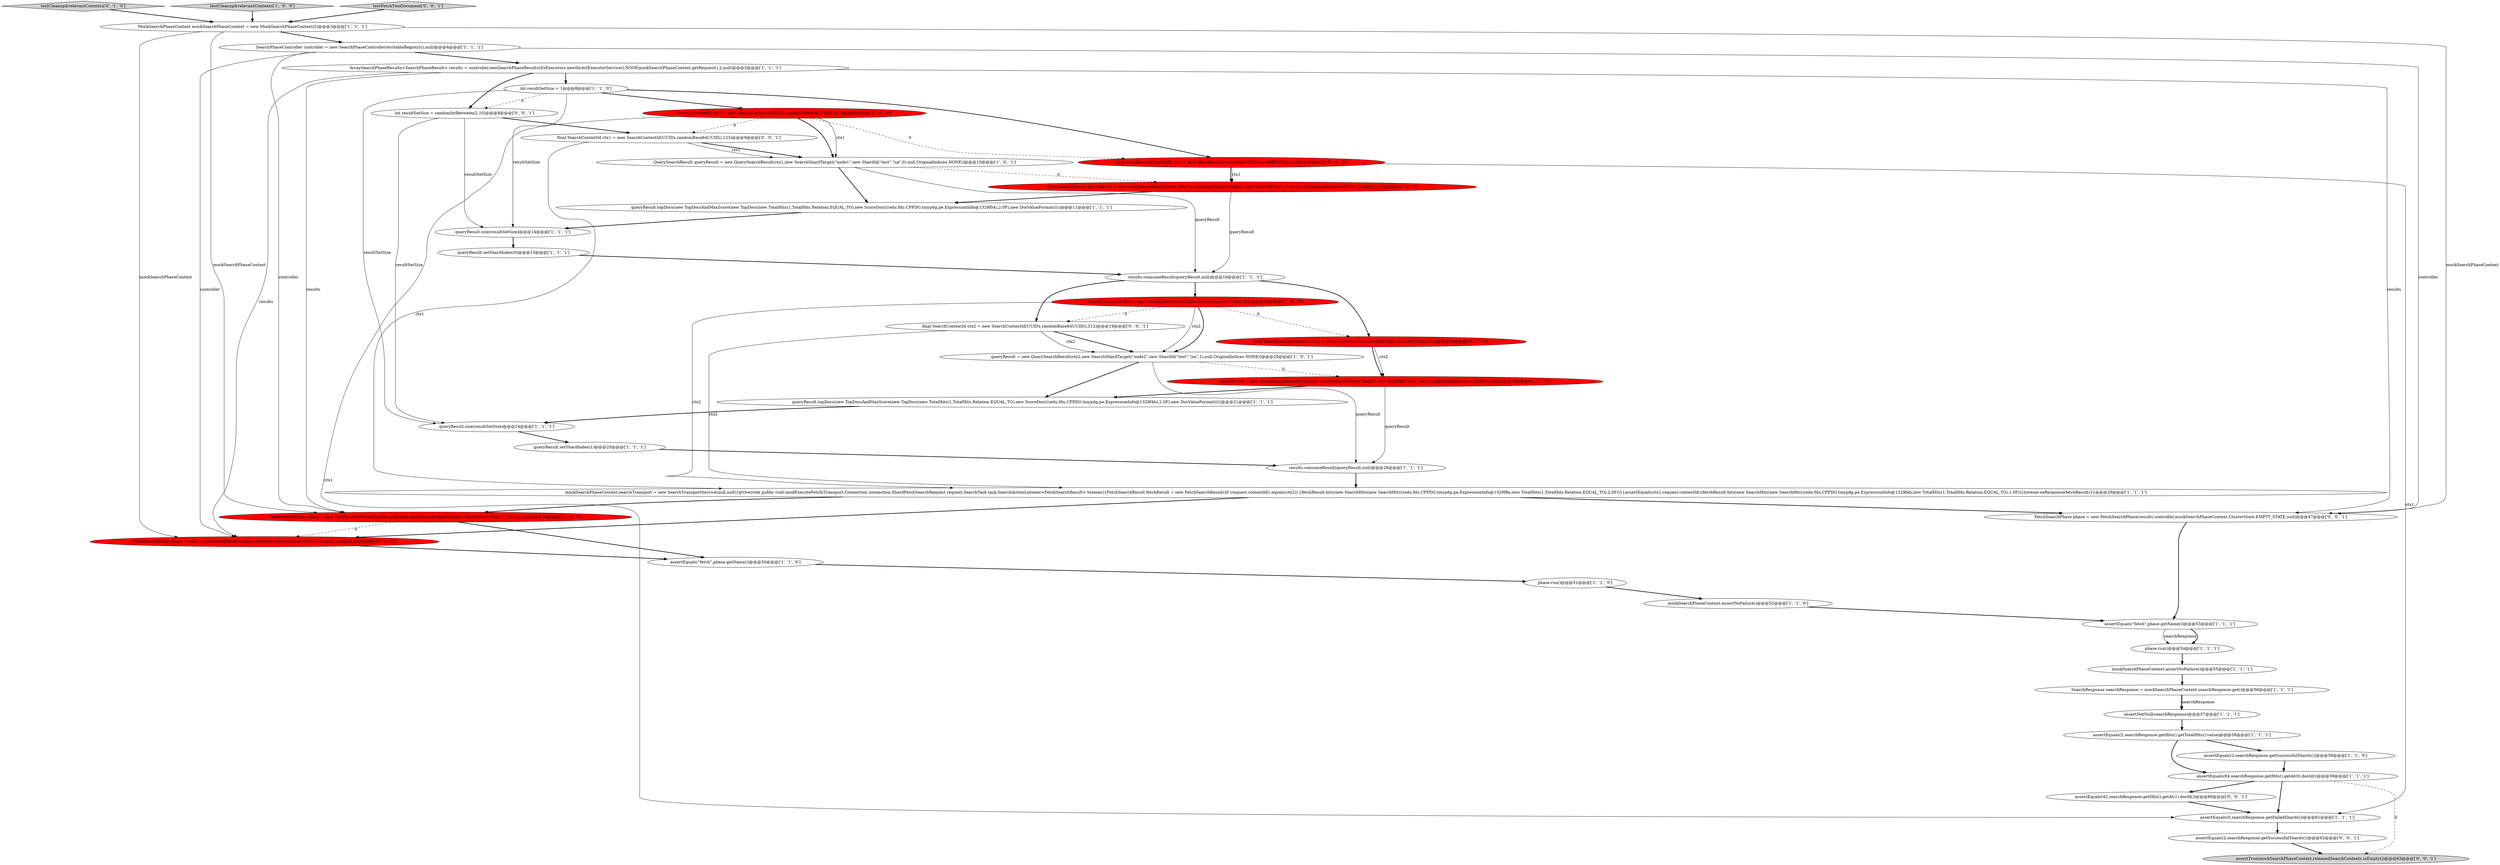 digraph {
36 [style = filled, label = "testCleanupIrrelevantContexts['0', '1', '0']", fillcolor = lightgray, shape = diamond image = "AAA0AAABBB2BBB"];
33 [style = filled, label = "final ShardSearchContextId ctx2 = new ShardSearchContextId(UUIDs.base64UUID(),321)@@@19@@@['0', '1', '0']", fillcolor = red, shape = ellipse image = "AAA1AAABBB2BBB"];
34 [style = filled, label = "final ShardSearchContextId ctx1 = new ShardSearchContextId(UUIDs.base64UUID(),123)@@@9@@@['0', '1', '0']", fillcolor = red, shape = ellipse image = "AAA1AAABBB2BBB"];
40 [style = filled, label = "final SearchContextId ctx1 = new SearchContextId(UUIDs.randomBase64UUID(),123)@@@9@@@['0', '0', '1']", fillcolor = white, shape = ellipse image = "AAA0AAABBB3BBB"];
20 [style = filled, label = "assertEquals(0,searchResponse.getFailedShards())@@@61@@@['1', '1', '1']", fillcolor = white, shape = ellipse image = "AAA0AAABBB1BBB"];
15 [style = filled, label = "queryResult.size(resultSetSize)@@@14@@@['1', '1', '1']", fillcolor = white, shape = ellipse image = "AAA0AAABBB1BBB"];
22 [style = filled, label = "queryResult.topDocs(new TopDocsAndMaxScore(new TopDocs(new TotalHits(1,TotalHits.Relation.EQUAL_TO),new ScoreDoc((((edu.fdu.CPPDG.tinypdg.pe.ExpressionInfo@1329f04),2.0F),new DocValueFormat(((()@@@11@@@['1', '1', '1']", fillcolor = white, shape = ellipse image = "AAA0AAABBB1BBB"];
5 [style = filled, label = "mockSearchPhaseContext.searchTransport = new SearchTransportService(null,null){@Override public void sendExecuteFetch(Transport.Connection connection,ShardFetchSearchRequest request,SearchTask task,SearchActionListener<FetchSearchResult> listener){FetchSearchResult fetchResult = new FetchSearchResult()if (request.contextId().equals(ctx2)) {fetchResult.hits(new SearchHits(new SearchHit((((edu.fdu.CPPDG.tinypdg.pe.ExpressionInfo@1329f8e,new TotalHits(1,TotalHits.Relation.EQUAL_TO),2.0F))}{assertEquals(ctx1,request.contextId())fetchResult.hits(new SearchHits(new SearchHit((((edu.fdu.CPPDG.tinypdg.pe.ExpressionInfo@1329fab,new TotalHits(1,TotalHits.Relation.EQUAL_TO),1.0F))}listener.onResponse(fetchResult)}}@@@29@@@['1', '1', '1']", fillcolor = white, shape = ellipse image = "AAA0AAABBB1BBB"];
38 [style = filled, label = "final SearchContextId ctx2 = new SearchContextId(UUIDs.randomBase64UUID(),312)@@@19@@@['0', '0', '1']", fillcolor = white, shape = ellipse image = "AAA0AAABBB3BBB"];
26 [style = filled, label = "MockSearchPhaseContext mockSearchPhaseContext = new MockSearchPhaseContext(2)@@@3@@@['1', '1', '1']", fillcolor = white, shape = ellipse image = "AAA0AAABBB1BBB"];
4 [style = filled, label = "ArraySearchPhaseResults<SearchPhaseResult> results = controller.newSearchPhaseResults(EsExecutors.newDirectExecutorService(),NOOP,mockSearchPhaseContext.getRequest(),2,null)@@@5@@@['1', '1', '1']", fillcolor = white, shape = ellipse image = "AAA0AAABBB1BBB"];
3 [style = filled, label = "testCleanupIrrelevantContexts['1', '0', '0']", fillcolor = lightgray, shape = diamond image = "AAA0AAABBB1BBB"];
6 [style = filled, label = "queryResult.topDocs(new TopDocsAndMaxScore(new TopDocs(new TotalHits(1,TotalHits.Relation.EQUAL_TO),new ScoreDoc((((edu.fdu.CPPDG.tinypdg.pe.ExpressionInfo@1329f4b),2.0F),new DocValueFormat(((()@@@21@@@['1', '1', '1']", fillcolor = white, shape = ellipse image = "AAA0AAABBB1BBB"];
28 [style = filled, label = "queryResult = new QuerySearchResult(ctx2,new SearchShardTarget(\"node2\",new ShardId(\"test\",\"na\",1),null,OriginalIndices.NONE))@@@20@@@['1', '0', '1']", fillcolor = white, shape = ellipse image = "AAA0AAABBB1BBB"];
8 [style = filled, label = "int resultSetSize = 1@@@8@@@['1', '1', '0']", fillcolor = white, shape = ellipse image = "AAA0AAABBB1BBB"];
12 [style = filled, label = "mockSearchPhaseContext.assertNoFailure()@@@52@@@['1', '1', '0']", fillcolor = white, shape = ellipse image = "AAA0AAABBB1BBB"];
30 [style = filled, label = "assertEquals(84,searchResponse.getHits().getAt(0).docId())@@@59@@@['1', '1', '1']", fillcolor = white, shape = ellipse image = "AAA0AAABBB1BBB"];
2 [style = filled, label = "queryResult.size(resultSetSize)@@@24@@@['1', '1', '1']", fillcolor = white, shape = ellipse image = "AAA0AAABBB1BBB"];
9 [style = filled, label = "results.consumeResult(queryResult,null)@@@16@@@['1', '1', '1']", fillcolor = white, shape = ellipse image = "AAA0AAABBB1BBB"];
0 [style = filled, label = "QuerySearchResult queryResult = new QuerySearchResult(ctx1,new SearchShardTarget(\"node1\",new ShardId(\"test\",\"na\",0),null,OriginalIndices.NONE))@@@10@@@['1', '0', '1']", fillcolor = white, shape = ellipse image = "AAA0AAABBB1BBB"];
31 [style = filled, label = "QuerySearchResult queryResult = new QuerySearchResult(ctx1,new SearchShardTarget(\"node1\",new ShardId(\"test\",\"na\",0),null,OriginalIndices.NONE),null)@@@10@@@['0', '1', '0']", fillcolor = red, shape = ellipse image = "AAA1AAABBB2BBB"];
11 [style = filled, label = "assertEquals(2,searchResponse.getHits().getTotalHits().value)@@@58@@@['1', '1', '1']", fillcolor = white, shape = ellipse image = "AAA0AAABBB1BBB"];
43 [style = filled, label = "testFetchTwoDocument['0', '0', '1']", fillcolor = lightgray, shape = diamond image = "AAA0AAABBB3BBB"];
10 [style = filled, label = "phase.run()@@@51@@@['1', '1', '0']", fillcolor = white, shape = ellipse image = "AAA0AAABBB1BBB"];
1 [style = filled, label = "results.consumeResult(queryResult,null)@@@26@@@['1', '1', '1']", fillcolor = white, shape = ellipse image = "AAA0AAABBB1BBB"];
19 [style = filled, label = "queryResult.setShardIndex(0)@@@15@@@['1', '1', '1']", fillcolor = white, shape = ellipse image = "AAA0AAABBB1BBB"];
27 [style = filled, label = "assertNotNull(searchResponse)@@@57@@@['1', '1', '1']", fillcolor = white, shape = ellipse image = "AAA0AAABBB1BBB"];
39 [style = filled, label = "assertTrue(mockSearchPhaseContext.releasedSearchContexts.isEmpty())@@@63@@@['0', '0', '1']", fillcolor = lightgray, shape = ellipse image = "AAA0AAABBB3BBB"];
42 [style = filled, label = "assertEquals(42,searchResponse.getHits().getAt(1).docId())@@@60@@@['0', '0', '1']", fillcolor = white, shape = ellipse image = "AAA0AAABBB3BBB"];
16 [style = filled, label = "queryResult.setShardIndex(1)@@@25@@@['1', '1', '1']", fillcolor = white, shape = ellipse image = "AAA0AAABBB1BBB"];
41 [style = filled, label = "int resultSetSize = randomIntBetween(2,10)@@@8@@@['0', '0', '1']", fillcolor = white, shape = ellipse image = "AAA0AAABBB3BBB"];
32 [style = filled, label = "FetchSearchPhase phase = new FetchSearchPhase(results,controller,null,mockSearchPhaseContext,null)@@@44@@@['0', '1', '0']", fillcolor = red, shape = ellipse image = "AAA1AAABBB2BBB"];
14 [style = filled, label = "SearchContextId ctx1 = new SearchContextId(UUIDs.randomBase64UUID(),123)@@@9@@@['1', '0', '0']", fillcolor = red, shape = ellipse image = "AAA1AAABBB1BBB"];
25 [style = filled, label = "FetchSearchPhase phase = new FetchSearchPhase(results,controller,mockSearchPhaseContext,ClusterState.EMPTY_STATE,null)@@@44@@@['1', '0', '0']", fillcolor = red, shape = ellipse image = "AAA1AAABBB1BBB"];
21 [style = filled, label = "SearchResponse searchResponse = mockSearchPhaseContext.searchResponse.get()@@@56@@@['1', '1', '1']", fillcolor = white, shape = ellipse image = "AAA0AAABBB1BBB"];
29 [style = filled, label = "phase.run()@@@54@@@['1', '1', '1']", fillcolor = white, shape = ellipse image = "AAA0AAABBB1BBB"];
23 [style = filled, label = "assertEquals(\"fetch\",phase.getName())@@@50@@@['1', '1', '0']", fillcolor = white, shape = ellipse image = "AAA0AAABBB1BBB"];
44 [style = filled, label = "FetchSearchPhase phase = new FetchSearchPhase(results,controller,mockSearchPhaseContext,ClusterState.EMPTY_STATE,null)@@@47@@@['0', '0', '1']", fillcolor = white, shape = ellipse image = "AAA0AAABBB3BBB"];
24 [style = filled, label = "SearchPhaseController controller = new SearchPhaseController(writableRegistry(),null)@@@4@@@['1', '1', '1']", fillcolor = white, shape = ellipse image = "AAA0AAABBB1BBB"];
13 [style = filled, label = "SearchContextId ctx2 = new SearchContextId(UUIDs.randomBase64UUID(),321)@@@19@@@['1', '0', '0']", fillcolor = red, shape = ellipse image = "AAA1AAABBB1BBB"];
37 [style = filled, label = "assertEquals(2,searchResponse.getSuccessfulShards())@@@62@@@['0', '0', '1']", fillcolor = white, shape = ellipse image = "AAA0AAABBB3BBB"];
35 [style = filled, label = "queryResult = new QuerySearchResult(ctx2,new SearchShardTarget(\"node2\",new ShardId(\"test\",\"na\",1),null,OriginalIndices.NONE),null)@@@20@@@['0', '1', '0']", fillcolor = red, shape = ellipse image = "AAA1AAABBB2BBB"];
18 [style = filled, label = "mockSearchPhaseContext.assertNoFailure()@@@55@@@['1', '1', '1']", fillcolor = white, shape = ellipse image = "AAA0AAABBB1BBB"];
17 [style = filled, label = "assertEquals(\"fetch\",phase.getName())@@@53@@@['1', '1', '1']", fillcolor = white, shape = ellipse image = "AAA0AAABBB1BBB"];
7 [style = filled, label = "assertEquals(2,searchResponse.getSuccessfulShards())@@@59@@@['1', '1', '0']", fillcolor = white, shape = ellipse image = "AAA0AAABBB1BBB"];
1->5 [style = bold, label=""];
4->32 [style = solid, label="results"];
28->6 [style = bold, label=""];
22->15 [style = bold, label=""];
32->23 [style = bold, label=""];
7->30 [style = bold, label=""];
30->20 [style = bold, label=""];
24->25 [style = solid, label="controller"];
24->32 [style = solid, label="controller"];
43->26 [style = bold, label=""];
17->29 [style = solid, label="searchResponse"];
29->18 [style = bold, label=""];
40->5 [style = solid, label="ctx1"];
8->15 [style = solid, label="resultSetSize"];
19->9 [style = bold, label=""];
10->12 [style = bold, label=""];
20->37 [style = bold, label=""];
9->13 [style = bold, label=""];
4->8 [style = bold, label=""];
14->0 [style = solid, label="ctx1"];
9->38 [style = bold, label=""];
2->16 [style = bold, label=""];
8->34 [style = bold, label=""];
9->33 [style = bold, label=""];
38->28 [style = bold, label=""];
26->44 [style = solid, label="mockSearchPhaseContext"];
30->42 [style = bold, label=""];
40->0 [style = bold, label=""];
34->31 [style = bold, label=""];
34->31 [style = solid, label="ctx1"];
26->24 [style = bold, label=""];
0->9 [style = solid, label="queryResult"];
44->17 [style = bold, label=""];
5->25 [style = bold, label=""];
13->28 [style = solid, label="ctx2"];
6->2 [style = bold, label=""];
38->28 [style = solid, label="ctx2"];
27->11 [style = bold, label=""];
41->2 [style = solid, label="resultSetSize"];
23->10 [style = bold, label=""];
13->33 [style = dashed, label="0"];
41->15 [style = solid, label="resultSetSize"];
11->30 [style = bold, label=""];
14->40 [style = dashed, label="0"];
21->27 [style = bold, label=""];
12->17 [style = bold, label=""];
3->26 [style = bold, label=""];
8->14 [style = bold, label=""];
13->38 [style = dashed, label="0"];
21->27 [style = solid, label="searchResponse"];
15->19 [style = bold, label=""];
8->41 [style = dashed, label="0"];
4->41 [style = bold, label=""];
5->32 [style = bold, label=""];
31->9 [style = solid, label="queryResult"];
16->1 [style = bold, label=""];
41->40 [style = bold, label=""];
5->44 [style = bold, label=""];
4->25 [style = solid, label="results"];
18->21 [style = bold, label=""];
33->35 [style = solid, label="ctx2"];
37->39 [style = bold, label=""];
33->35 [style = bold, label=""];
25->32 [style = dashed, label="0"];
30->39 [style = dashed, label="0"];
31->22 [style = bold, label=""];
14->34 [style = dashed, label="0"];
35->6 [style = bold, label=""];
25->23 [style = bold, label=""];
28->1 [style = solid, label="queryResult"];
42->20 [style = bold, label=""];
4->44 [style = solid, label="results"];
36->26 [style = bold, label=""];
40->0 [style = solid, label="ctx1"];
26->25 [style = solid, label="mockSearchPhaseContext"];
34->20 [style = solid, label="ctx1"];
28->35 [style = dashed, label="0"];
35->1 [style = solid, label="queryResult"];
24->44 [style = solid, label="controller"];
24->4 [style = bold, label=""];
14->0 [style = bold, label=""];
0->22 [style = bold, label=""];
13->5 [style = solid, label="ctx2"];
0->31 [style = dashed, label="0"];
8->2 [style = solid, label="resultSetSize"];
38->5 [style = solid, label="ctx2"];
17->29 [style = bold, label=""];
11->7 [style = bold, label=""];
13->28 [style = bold, label=""];
26->32 [style = solid, label="mockSearchPhaseContext"];
14->20 [style = solid, label="ctx1"];
}
